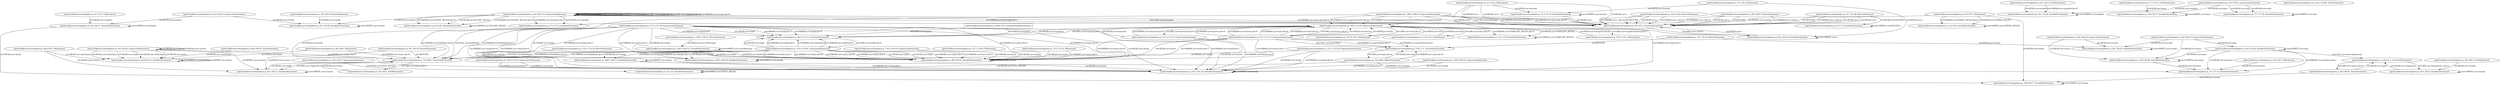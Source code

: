 digraph { "/opt/t/chalk/source/templates.js_1:0,1:179_VariableDeclaration"[shape=oval];"/opt/t/chalk/source/templates.js_2:0,2:53_VariableDeclaration"[shape=oval];"/opt/t/chalk/source/templates.js_3:0,3:56_VariableDeclaration"[shape=oval];"/opt/t/chalk/source/templates.js_4:0,4:82_VariableDeclaration"[shape=oval];"/opt/t/chalk/source/templates.js_6:0,17:3_VariableDeclaration"[shape=oval];"/opt/t/chalk/source/templates.js_19:0,32:1_FunctionDeclaration"[shape=oval];"/opt/t/chalk/source/templates.js_20:1,20:24_VariableDeclaration"[shape=oval];"/opt/t/chalk/source/templates.js_21:1,21:30_VariableDeclaration"[shape=oval];"/opt/t/chalk/source/templates.js_23:1,25:2_IfStatement"[shape=oval];"/opt/t/chalk/source/templates.js_24:2,24:62_ReturnStatement"[shape=oval];"/opt/t/chalk/source/templates.js_27:1,29:2_IfStatement"[shape=oval];"/opt/t/chalk/source/templates.js_28:2,28:67_ReturnStatement"[shape=oval];"/opt/t/chalk/source/templates.js_31:1,31:28_ReturnStatement"[shape=oval];"/opt/t/chalk/source/templates.js_34:0,51:1_FunctionDeclaration"[shape=oval];"/opt/t/chalk/source/templates.js_35:1,35:20_VariableDeclaration"[shape=oval];"/opt/t/chalk/source/templates.js_36:1,36:52_VariableDeclaration"[shape=oval];"/opt/t/chalk/source/templates.js_37:1,37:13_VariableDeclaration"[shape=oval];"/opt/t/chalk/source/templates.js_39:1,48:2_ForOfStatement"[shape=oval];"/opt/t/chalk/source/templates.js_39:6,39:17_VariableDeclaration"[shape=oval];"/opt/t/chalk/source/templates.js_40:2,40:31_VariableDeclaration"[shape=oval];"/opt/t/chalk/source/templates.js_41:2,47:3_IfStatement"[shape=oval];"/opt/t/chalk/source/templates.js_42:3,42:24_ExpressionStatement"[shape=oval];"/opt/t/chalk/source/templates.js_43:9,47:3_IfStatement"[shape=oval];"/opt/t/chalk/source/templates.js_44:3,44:115_ExpressionStatement"[shape=oval];"/opt/t/chalk/source/templates.js_46:3,46:91_ThrowStatement"[shape=oval];"/opt/t/chalk/source/templates.js_50:1,50:16_ReturnStatement"[shape=oval];"/opt/t/chalk/source/templates.js_53:0,71:1_FunctionDeclaration"[shape=oval];"/opt/t/chalk/source/templates.js_54:1,54:27_ExpressionStatement"[shape=oval];"/opt/t/chalk/source/templates.js_56:1,56:20_VariableDeclaration"[shape=oval];"/opt/t/chalk/source/templates.js_57:1,57:13_VariableDeclaration"[shape=oval];"/opt/t/chalk/source/templates.js_59:1,68:2_WhileStatement"[shape=oval];"/opt/t/chalk/source/templates.js_60:2,60:26_VariableDeclaration"[shape=oval];"/opt/t/chalk/source/templates.js_62:2,67:3_IfStatement"[shape=oval];"/opt/t/chalk/source/templates.js_63:3,63:49_VariableDeclaration"[shape=oval];"/opt/t/chalk/source/templates.js_64:3,64:33_ExpressionStatement"[shape=oval];"/opt/t/chalk/source/templates.js_66:3,66:24_ExpressionStatement"[shape=oval];"/opt/t/chalk/source/templates.js_70:1,70:16_ReturnStatement"[shape=oval];"/opt/t/chalk/source/templates.js_73:0,96:1_FunctionDeclaration"[shape=oval];"/opt/t/chalk/source/templates.js_74:1,74:20_VariableDeclaration"[shape=oval];"/opt/t/chalk/source/templates.js_76:1,80:2_ForOfStatement"[shape=oval];"/opt/t/chalk/source/templates.js_76:6,76:17_VariableDeclaration"[shape=oval];"/opt/t/chalk/source/templates.js_77:2,79:3_ForOfStatement"[shape=oval];"/opt/t/chalk/source/templates.js_77:7,77:18_VariableDeclaration"[shape=oval];"/opt/t/chalk/source/templates.js_78:3,78:61_ExpressionStatement"[shape=oval];"/opt/t/chalk/source/templates.js_82:1,82:21_VariableDeclaration"[shape=oval];"/opt/t/chalk/source/templates.js_83:1,93:2_ForOfStatement"[shape=oval];"/opt/t/chalk/source/templates.js_83:6,83:31_VariableDeclaration"[shape=oval];"/opt/t/chalk/source/templates.js_84:2,86:3_IfStatement"[shape=oval];"/opt/t/chalk/source/templates.js_88:2,90:3_IfStatement"[shape=oval];"/opt/t/chalk/source/templates.js_89:3,89:56_ThrowStatement"[shape=oval];"/opt/t/chalk/source/templates.js_92:2,92:83_ExpressionStatement"[shape=oval];"/opt/t/chalk/source/templates.js_95:1,95:16_ReturnStatement"[shape=oval];"/opt/t/chalk/source/templates.js_98:0,133:1_ExportDefaultDeclaration"[shape=box];"/opt/t/chalk/source/templates.js_98:15,133:1_FunctionDeclaration"[shape=oval];"/opt/t/chalk/source/templates.js_99:1,99:19_VariableDeclaration"[shape=oval];"/opt/t/chalk/source/templates.js_100:1,100:19_VariableDeclaration"[shape=oval];"/opt/t/chalk/source/templates.js_101:1,101:16_VariableDeclaration"[shape=oval];"/opt/t/chalk/source/templates.js_104:1,123:4_ExpressionStatement"[shape=oval];"/opt/t/chalk/source/templates.js_105:2,122:3_IfStatement"[shape=oval];"/opt/t/chalk/source/templates.js_106:3,106:41_ExpressionStatement"[shape=oval];"/opt/t/chalk/source/templates.js_107:9,122:3_IfStatement"[shape=oval];"/opt/t/chalk/source/templates.js_108:3,108:33_VariableDeclaration"[shape=oval];"/opt/t/chalk/source/templates.js_109:3,109:14_ExpressionStatement"[shape=oval];"/opt/t/chalk/source/templates.js_110:3,110:81_ExpressionStatement"[shape=oval];"/opt/t/chalk/source/templates.js_111:3,111:53_ExpressionStatement"[shape=oval];"/opt/t/chalk/source/templates.js_112:9,122:3_IfStatement"[shape=oval];"/opt/t/chalk/source/templates.js_113:3,115:4_IfStatement"[shape=oval];"/opt/t/chalk/source/templates.js_114:4,114:68_ThrowStatement"[shape=oval];"/opt/t/chalk/source/templates.js_117:3,117:58_ExpressionStatement"[shape=oval];"/opt/t/chalk/source/templates.js_118:3,118:14_ExpressionStatement"[shape=oval];"/opt/t/chalk/source/templates.js_119:3,119:16_ExpressionStatement"[shape=oval];"/opt/t/chalk/source/templates.js_121:3,121:25_ExpressionStatement"[shape=oval];"/opt/t/chalk/source/templates.js_125:1,125:29_ExpressionStatement"[shape=oval];"/opt/t/chalk/source/templates.js_127:1,130:2_IfStatement"[shape=oval];"/opt/t/chalk/source/templates.js_128:2,128:133_VariableDeclaration"[shape=oval];"/opt/t/chalk/source/templates.js_129:2,129:32_ThrowStatement"[shape=oval];"/opt/t/chalk/source/templates.js_132:1,132:24_ReturnStatement"[shape=oval]; "/opt/t/chalk/source/templates.js_1:0,1:179_VariableDeclaration" -> "/opt/t/chalk/source/templates.js_1:0,1:179_VariableDeclaration" [label="rel=WRITE,var=TEMPLATE_REGEX"];"/opt/t/chalk/source/templates.js_2:0,2:53_VariableDeclaration" -> "/opt/t/chalk/source/templates.js_2:0,2:53_VariableDeclaration" [label="rel=WRITE,var=STYLE_REGEX"];"/opt/t/chalk/source/templates.js_3:0,3:56_VariableDeclaration" -> "/opt/t/chalk/source/templates.js_3:0,3:56_VariableDeclaration" [label="rel=WRITE,var=STRING_REGEX"];"/opt/t/chalk/source/templates.js_4:0,4:82_VariableDeclaration" -> "/opt/t/chalk/source/templates.js_4:0,4:82_VariableDeclaration" [label="rel=WRITE,var=ESCAPE_REGEX"];"/opt/t/chalk/source/templates.js_6:0,17:3_VariableDeclaration" -> "/opt/t/chalk/source/templates.js_6:0,17:3_VariableDeclaration" [label="rel=WRITE,var=ESCAPES"];"/opt/t/chalk/source/templates.js_20:1,20:24_VariableDeclaration" -> "/opt/t/chalk/source/templates.js_20:1,20:24_VariableDeclaration" [label="rel=WRITE,var=u"];"/opt/t/chalk/source/templates.js_20:1,20:24_VariableDeclaration" -> "/opt/t/chalk/source/templates.js_19:0,32:1_FunctionDeclaration" [label="rel=READ,var=c"];"/opt/t/chalk/source/templates.js_21:1,21:30_VariableDeclaration" -> "/opt/t/chalk/source/templates.js_21:1,21:30_VariableDeclaration" [label="rel=WRITE,var=bracket"];"/opt/t/chalk/source/templates.js_21:1,21:30_VariableDeclaration" -> "/opt/t/chalk/source/templates.js_19:0,32:1_FunctionDeclaration" [label="rel=READ,var=c"];"/opt/t/chalk/source/templates.js_23:1,25:2_IfStatement" -> "/opt/t/chalk/source/templates.js_20:1,20:24_VariableDeclaration" [label="rel=READ,var=u"];"/opt/t/chalk/source/templates.js_23:1,25:2_IfStatement" -> "/opt/t/chalk/source/templates.js_21:1,21:30_VariableDeclaration" [label="rel=READ,var=bracket"];"/opt/t/chalk/source/templates.js_23:1,25:2_IfStatement" -> "/opt/t/chalk/source/templates.js_19:0,32:1_FunctionDeclaration" [label="rel=READ,var=c"];"/opt/t/chalk/source/templates.js_23:1,25:2_IfStatement" -> "/opt/t/chalk/source/templates.js_19:0,32:1_FunctionDeclaration" [label="rel=READ,var=c"];"/opt/t/chalk/source/templates.js_23:1,25:2_IfStatement" -> "/opt/t/chalk/source/templates.js_19:0,32:1_FunctionDeclaration" [label="rel=READ,var=c"];"/opt/t/chalk/source/templates.js_27:1,29:2_IfStatement" -> "/opt/t/chalk/source/templates.js_20:1,20:24_VariableDeclaration" [label="rel=READ,var=u"];"/opt/t/chalk/source/templates.js_27:1,29:2_IfStatement" -> "/opt/t/chalk/source/templates.js_21:1,21:30_VariableDeclaration" [label="rel=READ,var=bracket"];"/opt/t/chalk/source/templates.js_31:1,31:28_ReturnStatement" -> "/opt/t/chalk/source/templates.js_6:0,17:3_VariableDeclaration" [label="rel=READ,var=ESCAPES"];"/opt/t/chalk/source/templates.js_31:1,31:28_ReturnStatement" -> "/opt/t/chalk/source/templates.js_19:0,32:1_FunctionDeclaration" [label="rel=READ,var=c"];"/opt/t/chalk/source/templates.js_31:1,31:28_ReturnStatement" -> "/opt/t/chalk/source/templates.js_19:0,32:1_FunctionDeclaration" [label="rel=READ,var=c"];"/opt/t/chalk/source/templates.js_24:2,24:62_ReturnStatement" -> "/opt/t/chalk/source/templates.js_19:0,32:1_FunctionDeclaration" [label="rel=READ,var=c"];"/opt/t/chalk/source/templates.js_28:2,28:67_ReturnStatement" -> "/opt/t/chalk/source/templates.js_19:0,32:1_FunctionDeclaration" [label="rel=READ,var=c"];"/opt/t/chalk/source/templates.js_35:1,35:20_VariableDeclaration" -> "/opt/t/chalk/source/templates.js_35:1,35:20_VariableDeclaration" [label="rel=WRITE,var=results"];"/opt/t/chalk/source/templates.js_36:1,36:52_VariableDeclaration" -> "/opt/t/chalk/source/templates.js_36:1,36:52_VariableDeclaration" [label="rel=WRITE,var=chunks"];"/opt/t/chalk/source/templates.js_36:1,36:52_VariableDeclaration" -> "/opt/t/chalk/source/templates.js_34:0,51:1_FunctionDeclaration" [label="rel=READ,var=arguments_"];"/opt/t/chalk/source/templates.js_50:1,50:16_ReturnStatement" -> "/opt/t/chalk/source/templates.js_35:1,35:20_VariableDeclaration" [label="rel=READ,var=results"];"/opt/t/chalk/source/templates.js_39:6,39:17_VariableDeclaration" -> "/opt/t/chalk/source/templates.js_39:6,39:17_VariableDeclaration" [label="rel=WRITE,var=chunk"];"/opt/t/chalk/source/templates.js_39:1,48:2_ForOfStatement" -> "/opt/t/chalk/source/templates.js_36:1,36:52_VariableDeclaration" [label="rel=READ,var=chunks"];"/opt/t/chalk/source/templates.js_40:2,40:31_VariableDeclaration" -> "/opt/t/chalk/source/templates.js_40:2,40:31_VariableDeclaration" [label="rel=WRITE,var=number"];"/opt/t/chalk/source/templates.js_40:2,40:31_VariableDeclaration" -> "/opt/t/chalk/source/templates.js_39:6,39:17_VariableDeclaration" [label="rel=READ,var=chunk"];"/opt/t/chalk/source/templates.js_41:2,47:3_IfStatement" -> "/opt/t/chalk/source/templates.js_40:2,40:31_VariableDeclaration" [label="rel=READ,var=number"];"/opt/t/chalk/source/templates.js_43:9,47:3_IfStatement" -> "/opt/t/chalk/source/templates.js_37:1,37:13_VariableDeclaration" [label="rel=WRITE,var=matches"];"/opt/t/chalk/source/templates.js_43:9,47:3_IfStatement" -> "/opt/t/chalk/source/templates.js_39:6,39:17_VariableDeclaration" [label="rel=READ,var=chunk"];"/opt/t/chalk/source/templates.js_43:9,47:3_IfStatement" -> "/opt/t/chalk/source/templates.js_3:0,3:56_VariableDeclaration" [label="rel=READ,var=STRING_REGEX"];"/opt/t/chalk/source/templates.js_42:3,42:24_ExpressionStatement" -> "/opt/t/chalk/source/templates.js_35:1,35:20_VariableDeclaration" [label="rel=READ,var=results"];"/opt/t/chalk/source/templates.js_42:3,42:24_ExpressionStatement" -> "/opt/t/chalk/source/templates.js_40:2,40:31_VariableDeclaration" [label="rel=READ,var=number"];"/opt/t/chalk/source/templates.js_44:3,44:115_ExpressionStatement" -> "/opt/t/chalk/source/templates.js_35:1,35:20_VariableDeclaration" [label="rel=READ,var=results"];"/opt/t/chalk/source/templates.js_44:3,44:115_ExpressionStatement" -> "/opt/t/chalk/source/templates.js_37:1,37:13_VariableDeclaration" [label="rel=READ,var=matches"];"/opt/t/chalk/source/templates.js_44:3,44:115_ExpressionStatement" -> "/opt/t/chalk/source/templates.js_4:0,4:82_VariableDeclaration" [label="rel=READ,var=ESCAPE_REGEX"];"/opt/t/chalk/source/templates.js_44:3,44:115_ExpressionStatement" -> "/opt/t/chalk/source/templates.js_44:3,44:115_ExpressionStatement" [label="rel=READ,var=escape"];"/opt/t/chalk/source/templates.js_44:3,44:115_ExpressionStatement" -> "/opt/t/chalk/source/templates.js_19:0,32:1_FunctionDeclaration" [label="rel=CALL,var=unescape"];"/opt/t/chalk/source/templates.js_44:3,44:115_ExpressionStatement" -> "/opt/t/chalk/source/templates.js_44:3,44:115_ExpressionStatement" [label="rel=READ,var=escape"];"/opt/t/chalk/source/templates.js_44:3,44:115_ExpressionStatement" -> "/opt/t/chalk/source/templates.js_44:3,44:115_ExpressionStatement" [label="rel=READ,var=character"];"/opt/t/chalk/source/templates.js_46:3,46:91_ThrowStatement" -> "/opt/t/chalk/source/templates.js_39:6,39:17_VariableDeclaration" [label="rel=READ,var=chunk"];"/opt/t/chalk/source/templates.js_46:3,46:91_ThrowStatement" -> "/opt/t/chalk/source/templates.js_34:0,51:1_FunctionDeclaration" [label="rel=READ,var=name"];"/opt/t/chalk/source/templates.js_54:1,54:27_ExpressionStatement" -> "/opt/t/chalk/source/templates.js_2:0,2:53_VariableDeclaration" [label="rel=READ,var=STYLE_REGEX"];"/opt/t/chalk/source/templates.js_56:1,56:20_VariableDeclaration" -> "/opt/t/chalk/source/templates.js_56:1,56:20_VariableDeclaration" [label="rel=WRITE,var=results"];"/opt/t/chalk/source/templates.js_59:1,68:2_WhileStatement" -> "/opt/t/chalk/source/templates.js_57:1,57:13_VariableDeclaration" [label="rel=WRITE,var=matches"];"/opt/t/chalk/source/templates.js_59:1,68:2_WhileStatement" -> "/opt/t/chalk/source/templates.js_2:0,2:53_VariableDeclaration" [label="rel=READ,var=STYLE_REGEX"];"/opt/t/chalk/source/templates.js_59:1,68:2_WhileStatement" -> "/opt/t/chalk/source/templates.js_53:0,71:1_FunctionDeclaration" [label="rel=READ,var=style"];"/opt/t/chalk/source/templates.js_70:1,70:16_ReturnStatement" -> "/opt/t/chalk/source/templates.js_56:1,56:20_VariableDeclaration" [label="rel=READ,var=results"];"/opt/t/chalk/source/templates.js_60:2,60:26_VariableDeclaration" -> "/opt/t/chalk/source/templates.js_60:2,60:26_VariableDeclaration" [label="rel=WRITE,var=name"];"/opt/t/chalk/source/templates.js_60:2,60:26_VariableDeclaration" -> "/opt/t/chalk/source/templates.js_57:1,57:13_VariableDeclaration" [label="rel=READ,var=matches"];"/opt/t/chalk/source/templates.js_62:2,67:3_IfStatement" -> "/opt/t/chalk/source/templates.js_57:1,57:13_VariableDeclaration" [label="rel=READ,var=matches"];"/opt/t/chalk/source/templates.js_63:3,63:49_VariableDeclaration" -> "/opt/t/chalk/source/templates.js_63:3,63:49_VariableDeclaration" [label="rel=WRITE,var=args"];"/opt/t/chalk/source/templates.js_63:3,63:49_VariableDeclaration" -> "/opt/t/chalk/source/templates.js_34:0,51:1_FunctionDeclaration" [label="rel=CALL,var=parseArguments"];"/opt/t/chalk/source/templates.js_63:3,63:49_VariableDeclaration" -> "/opt/t/chalk/source/templates.js_60:2,60:26_VariableDeclaration" [label="rel=READ,var=name"];"/opt/t/chalk/source/templates.js_63:3,63:49_VariableDeclaration" -> "/opt/t/chalk/source/templates.js_57:1,57:13_VariableDeclaration" [label="rel=READ,var=matches"];"/opt/t/chalk/source/templates.js_64:3,64:33_ExpressionStatement" -> "/opt/t/chalk/source/templates.js_56:1,56:20_VariableDeclaration" [label="rel=READ,var=results"];"/opt/t/chalk/source/templates.js_64:3,64:33_ExpressionStatement" -> "/opt/t/chalk/source/templates.js_60:2,60:26_VariableDeclaration" [label="rel=READ,var=name"];"/opt/t/chalk/source/templates.js_64:3,64:33_ExpressionStatement" -> "/opt/t/chalk/source/templates.js_63:3,63:49_VariableDeclaration" [label="rel=READ,var=args"];"/opt/t/chalk/source/templates.js_66:3,66:24_ExpressionStatement" -> "/opt/t/chalk/source/templates.js_56:1,56:20_VariableDeclaration" [label="rel=READ,var=results"];"/opt/t/chalk/source/templates.js_66:3,66:24_ExpressionStatement" -> "/opt/t/chalk/source/templates.js_60:2,60:26_VariableDeclaration" [label="rel=READ,var=name"];"/opt/t/chalk/source/templates.js_74:1,74:20_VariableDeclaration" -> "/opt/t/chalk/source/templates.js_74:1,74:20_VariableDeclaration" [label="rel=WRITE,var=enabled"];"/opt/t/chalk/source/templates.js_82:1,82:21_VariableDeclaration" -> "/opt/t/chalk/source/templates.js_82:1,82:21_VariableDeclaration" [label="rel=WRITE,var=current"];"/opt/t/chalk/source/templates.js_82:1,82:21_VariableDeclaration" -> "/opt/t/chalk/source/templates.js_73:0,96:1_FunctionDeclaration" [label="rel=READ,var=chalk"];"/opt/t/chalk/source/templates.js_95:1,95:16_ReturnStatement" -> "/opt/t/chalk/source/templates.js_82:1,82:21_VariableDeclaration" [label="rel=READ,var=current"];"/opt/t/chalk/source/templates.js_76:6,76:17_VariableDeclaration" -> "/opt/t/chalk/source/templates.js_76:6,76:17_VariableDeclaration" [label="rel=WRITE,var=layer"];"/opt/t/chalk/source/templates.js_76:1,80:2_ForOfStatement" -> "/opt/t/chalk/source/templates.js_73:0,96:1_FunctionDeclaration" [label="rel=READ,var=styles"];"/opt/t/chalk/source/templates.js_77:7,77:18_VariableDeclaration" -> "/opt/t/chalk/source/templates.js_77:7,77:18_VariableDeclaration" [label="rel=WRITE,var=style"];"/opt/t/chalk/source/templates.js_77:2,79:3_ForOfStatement" -> "/opt/t/chalk/source/templates.js_76:6,76:17_VariableDeclaration" [label="rel=READ,var=layer"];"/opt/t/chalk/source/templates.js_78:3,78:61_ExpressionStatement" -> "/opt/t/chalk/source/templates.js_74:1,74:20_VariableDeclaration" [label="rel=READ,var=enabled"];"/opt/t/chalk/source/templates.js_78:3,78:61_ExpressionStatement" -> "/opt/t/chalk/source/templates.js_77:7,77:18_VariableDeclaration" [label="rel=READ,var=style"];"/opt/t/chalk/source/templates.js_78:3,78:61_ExpressionStatement" -> "/opt/t/chalk/source/templates.js_76:6,76:17_VariableDeclaration" [label="rel=READ,var=layer"];"/opt/t/chalk/source/templates.js_78:3,78:61_ExpressionStatement" -> "/opt/t/chalk/source/templates.js_77:7,77:18_VariableDeclaration" [label="rel=READ,var=style"];"/opt/t/chalk/source/templates.js_83:6,83:31_VariableDeclaration" -> "/opt/t/chalk/source/templates.js_83:6,83:31_VariableDeclaration" [label="rel=WRITE,var=styleName"];"/opt/t/chalk/source/templates.js_83:6,83:31_VariableDeclaration" -> "/opt/t/chalk/source/templates.js_83:6,83:31_VariableDeclaration" [label="rel=WRITE,var=styles"];"/opt/t/chalk/source/templates.js_83:1,93:2_ForOfStatement" -> "/opt/t/chalk/source/templates.js_74:1,74:20_VariableDeclaration" [label="rel=READ,var=enabled"];"/opt/t/chalk/source/templates.js_84:2,86:3_IfStatement" -> "/opt/t/chalk/source/templates.js_83:6,83:31_VariableDeclaration" [label="rel=READ,var=styles"];"/opt/t/chalk/source/templates.js_88:2,90:3_IfStatement" -> "/opt/t/chalk/source/templates.js_83:6,83:31_VariableDeclaration" [label="rel=READ,var=styleName"];"/opt/t/chalk/source/templates.js_88:2,90:3_IfStatement" -> "/opt/t/chalk/source/templates.js_82:1,82:21_VariableDeclaration" [label="rel=READ,var=current"];"/opt/t/chalk/source/templates.js_92:2,92:83_ExpressionStatement" -> "/opt/t/chalk/source/templates.js_82:1,82:21_VariableDeclaration" [label="rel=WRITE,var=current"];"/opt/t/chalk/source/templates.js_92:2,92:83_ExpressionStatement" -> "/opt/t/chalk/source/templates.js_83:6,83:31_VariableDeclaration" [label="rel=READ,var=styles"];"/opt/t/chalk/source/templates.js_92:2,92:83_ExpressionStatement" -> "/opt/t/chalk/source/templates.js_92:2,92:83_ExpressionStatement" [label="rel=READ,var=current"];"/opt/t/chalk/source/templates.js_92:2,92:83_ExpressionStatement" -> "/opt/t/chalk/source/templates.js_83:6,83:31_VariableDeclaration" [label="rel=READ,var=styleName"];"/opt/t/chalk/source/templates.js_92:2,92:83_ExpressionStatement" -> "/opt/t/chalk/source/templates.js_83:6,83:31_VariableDeclaration" [label="rel=READ,var=styles"];"/opt/t/chalk/source/templates.js_92:2,92:83_ExpressionStatement" -> "/opt/t/chalk/source/templates.js_92:2,92:83_ExpressionStatement" [label="rel=READ,var=current"];"/opt/t/chalk/source/templates.js_92:2,92:83_ExpressionStatement" -> "/opt/t/chalk/source/templates.js_83:6,83:31_VariableDeclaration" [label="rel=READ,var=styleName"];"/opt/t/chalk/source/templates.js_89:3,89:56_ThrowStatement" -> "/opt/t/chalk/source/templates.js_83:6,83:31_VariableDeclaration" [label="rel=READ,var=styleName"];"/opt/t/chalk/source/templates.js_99:1,99:19_VariableDeclaration" -> "/opt/t/chalk/source/templates.js_99:1,99:19_VariableDeclaration" [label="rel=WRITE,var=styles"];"/opt/t/chalk/source/templates.js_100:1,100:19_VariableDeclaration" -> "/opt/t/chalk/source/templates.js_100:1,100:19_VariableDeclaration" [label="rel=WRITE,var=chunks"];"/opt/t/chalk/source/templates.js_101:1,101:16_VariableDeclaration" -> "/opt/t/chalk/source/templates.js_101:1,101:16_VariableDeclaration" [label="rel=WRITE,var=chunk"];"/opt/t/chalk/source/templates.js_104:1,123:4_ExpressionStatement" -> "/opt/t/chalk/source/templates.js_98:15,133:1_FunctionDeclaration" [label="rel=READ,var=temporary"];"/opt/t/chalk/source/templates.js_104:1,123:4_ExpressionStatement" -> "/opt/t/chalk/source/templates.js_1:0,1:179_VariableDeclaration" [label="rel=READ,var=TEMPLATE_REGEX"];"/opt/t/chalk/source/templates.js_125:1,125:29_ExpressionStatement" -> "/opt/t/chalk/source/templates.js_100:1,100:19_VariableDeclaration" [label="rel=READ,var=chunks"];"/opt/t/chalk/source/templates.js_125:1,125:29_ExpressionStatement" -> "/opt/t/chalk/source/templates.js_101:1,101:16_VariableDeclaration" [label="rel=READ,var=chunk"];"/opt/t/chalk/source/templates.js_127:1,130:2_IfStatement" -> "/opt/t/chalk/source/templates.js_99:1,99:19_VariableDeclaration" [label="rel=READ,var=styles"];"/opt/t/chalk/source/templates.js_132:1,132:24_ReturnStatement" -> "/opt/t/chalk/source/templates.js_100:1,100:19_VariableDeclaration" [label="rel=READ,var=chunks"];"/opt/t/chalk/source/templates.js_105:2,122:3_IfStatement" -> "/opt/t/chalk/source/templates.js_104:1,123:4_ExpressionStatement" [label="rel=READ,var=escapeCharacter"];"/opt/t/chalk/source/templates.js_107:9,122:3_IfStatement" -> "/opt/t/chalk/source/templates.js_104:1,123:4_ExpressionStatement" [label="rel=READ,var=style"];"/opt/t/chalk/source/templates.js_112:9,122:3_IfStatement" -> "/opt/t/chalk/source/templates.js_104:1,123:4_ExpressionStatement" [label="rel=READ,var=close"];"/opt/t/chalk/source/templates.js_106:3,106:41_ExpressionStatement" -> "/opt/t/chalk/source/templates.js_101:1,101:16_VariableDeclaration" [label="rel=READ,var=chunk"];"/opt/t/chalk/source/templates.js_106:3,106:41_ExpressionStatement" -> "/opt/t/chalk/source/templates.js_19:0,32:1_FunctionDeclaration" [label="rel=CALL,var=unescape"];"/opt/t/chalk/source/templates.js_106:3,106:41_ExpressionStatement" -> "/opt/t/chalk/source/templates.js_104:1,123:4_ExpressionStatement" [label="rel=READ,var=escapeCharacter"];"/opt/t/chalk/source/templates.js_108:3,108:33_VariableDeclaration" -> "/opt/t/chalk/source/templates.js_108:3,108:33_VariableDeclaration" [label="rel=WRITE,var=string"];"/opt/t/chalk/source/templates.js_108:3,108:33_VariableDeclaration" -> "/opt/t/chalk/source/templates.js_101:1,101:16_VariableDeclaration" [label="rel=READ,var=chunk"];"/opt/t/chalk/source/templates.js_109:3,109:14_ExpressionStatement" -> "/opt/t/chalk/source/templates.js_101:1,101:16_VariableDeclaration" [label="rel=WRITE,var=chunk"];"/opt/t/chalk/source/templates.js_110:3,110:81_ExpressionStatement" -> "/opt/t/chalk/source/templates.js_100:1,100:19_VariableDeclaration" [label="rel=READ,var=chunks"];"/opt/t/chalk/source/templates.js_110:3,110:81_ExpressionStatement" -> "/opt/t/chalk/source/templates.js_99:1,99:19_VariableDeclaration" [label="rel=READ,var=styles"];"/opt/t/chalk/source/templates.js_110:3,110:81_ExpressionStatement" -> "/opt/t/chalk/source/templates.js_108:3,108:33_VariableDeclaration" [label="rel=READ,var=string"];"/opt/t/chalk/source/templates.js_110:3,110:81_ExpressionStatement" -> "/opt/t/chalk/source/templates.js_73:0,96:1_FunctionDeclaration" [label="rel=CALL,var=buildStyle"];"/opt/t/chalk/source/templates.js_110:3,110:81_ExpressionStatement" -> "/opt/t/chalk/source/templates.js_98:15,133:1_FunctionDeclaration" [label="rel=READ,var=chalk"];"/opt/t/chalk/source/templates.js_110:3,110:81_ExpressionStatement" -> "/opt/t/chalk/source/templates.js_99:1,99:19_VariableDeclaration" [label="rel=READ,var=styles"];"/opt/t/chalk/source/templates.js_110:3,110:81_ExpressionStatement" -> "/opt/t/chalk/source/templates.js_108:3,108:33_VariableDeclaration" [label="rel=READ,var=string"];"/opt/t/chalk/source/templates.js_111:3,111:53_ExpressionStatement" -> "/opt/t/chalk/source/templates.js_99:1,99:19_VariableDeclaration" [label="rel=READ,var=styles"];"/opt/t/chalk/source/templates.js_111:3,111:53_ExpressionStatement" -> "/opt/t/chalk/source/templates.js_104:1,123:4_ExpressionStatement" [label="rel=READ,var=inverse"];"/opt/t/chalk/source/templates.js_111:3,111:53_ExpressionStatement" -> "/opt/t/chalk/source/templates.js_53:0,71:1_FunctionDeclaration" [label="rel=CALL,var=parseStyle"];"/opt/t/chalk/source/templates.js_111:3,111:53_ExpressionStatement" -> "/opt/t/chalk/source/templates.js_104:1,123:4_ExpressionStatement" [label="rel=READ,var=style"];"/opt/t/chalk/source/templates.js_113:3,115:4_IfStatement" -> "/opt/t/chalk/source/templates.js_99:1,99:19_VariableDeclaration" [label="rel=READ,var=styles"];"/opt/t/chalk/source/templates.js_117:3,117:58_ExpressionStatement" -> "/opt/t/chalk/source/templates.js_100:1,100:19_VariableDeclaration" [label="rel=READ,var=chunks"];"/opt/t/chalk/source/templates.js_117:3,117:58_ExpressionStatement" -> "/opt/t/chalk/source/templates.js_73:0,96:1_FunctionDeclaration" [label="rel=CALL,var=buildStyle"];"/opt/t/chalk/source/templates.js_117:3,117:58_ExpressionStatement" -> "/opt/t/chalk/source/templates.js_98:15,133:1_FunctionDeclaration" [label="rel=READ,var=chalk"];"/opt/t/chalk/source/templates.js_117:3,117:58_ExpressionStatement" -> "/opt/t/chalk/source/templates.js_99:1,99:19_VariableDeclaration" [label="rel=READ,var=styles"];"/opt/t/chalk/source/templates.js_117:3,117:58_ExpressionStatement" -> "/opt/t/chalk/source/templates.js_101:1,101:16_VariableDeclaration" [label="rel=READ,var=chunk"];"/opt/t/chalk/source/templates.js_118:3,118:14_ExpressionStatement" -> "/opt/t/chalk/source/templates.js_101:1,101:16_VariableDeclaration" [label="rel=WRITE,var=chunk"];"/opt/t/chalk/source/templates.js_119:3,119:16_ExpressionStatement" -> "/opt/t/chalk/source/templates.js_99:1,99:19_VariableDeclaration" [label="rel=READ,var=styles"];"/opt/t/chalk/source/templates.js_121:3,121:25_ExpressionStatement" -> "/opt/t/chalk/source/templates.js_101:1,101:16_VariableDeclaration" [label="rel=READ,var=chunk"];"/opt/t/chalk/source/templates.js_121:3,121:25_ExpressionStatement" -> "/opt/t/chalk/source/templates.js_104:1,123:4_ExpressionStatement" [label="rel=READ,var=character"];"/opt/t/chalk/source/templates.js_128:2,128:133_VariableDeclaration" -> "/opt/t/chalk/source/templates.js_128:2,128:133_VariableDeclaration" [label="rel=WRITE,var=errorMessage"];"/opt/t/chalk/source/templates.js_128:2,128:133_VariableDeclaration" -> "/opt/t/chalk/source/templates.js_99:1,99:19_VariableDeclaration" [label="rel=READ,var=styles"];"/opt/t/chalk/source/templates.js_128:2,128:133_VariableDeclaration" -> "/opt/t/chalk/source/templates.js_99:1,99:19_VariableDeclaration" [label="rel=READ,var=styles"];"/opt/t/chalk/source/templates.js_129:2,129:32_ThrowStatement" -> "/opt/t/chalk/source/templates.js_128:2,128:133_VariableDeclaration" [label="rel=READ,var=errorMessage"];"/opt/t/chalk/source/templates.js_19:0,32:1_FunctionDeclaration" -> "/opt/t/chalk/source/templates.js_20:1,20:24_VariableDeclaration" [label="rel=ARG,var=c,idx=0"];"/opt/t/chalk/source/templates.js_24:2,24:62_ReturnStatement" -> "/opt/t/chalk/source/templates.js_19:0,32:1_FunctionDeclaration" [label="rel=RETURN"];"/opt/t/chalk/source/templates.js_24:2,24:62_ReturnStatement" -> "/opt/t/chalk/source/templates.js_19:0,32:1_FunctionDeclaration" [label="rel=PARAM,var=c,idx=0"];"/opt/t/chalk/source/templates.js_24:2,24:62_ReturnStatement" -> "/opt/t/chalk/source/templates.js_19:0,32:1_FunctionDeclaration" [label="rel=PARAM,var=c,idx=0"];"/opt/t/chalk/source/templates.js_28:2,28:67_ReturnStatement" -> "/opt/t/chalk/source/templates.js_19:0,32:1_FunctionDeclaration" [label="rel=RETURN"];"/opt/t/chalk/source/templates.js_28:2,28:67_ReturnStatement" -> "/opt/t/chalk/source/templates.js_19:0,32:1_FunctionDeclaration" [label="rel=PARAM,var=c,idx=0"];"/opt/t/chalk/source/templates.js_28:2,28:67_ReturnStatement" -> "/opt/t/chalk/source/templates.js_19:0,32:1_FunctionDeclaration" [label="rel=PARAM,var=c,idx=0"];"/opt/t/chalk/source/templates.js_31:1,31:28_ReturnStatement" -> "/opt/t/chalk/source/templates.js_19:0,32:1_FunctionDeclaration" [label="rel=RETURN"];"/opt/t/chalk/source/templates.js_31:1,31:28_ReturnStatement" -> "/opt/t/chalk/source/templates.js_19:0,32:1_FunctionDeclaration" [label="rel=PARAM,var=c,idx=0"];"/opt/t/chalk/source/templates.js_34:0,51:1_FunctionDeclaration" -> "/opt/t/chalk/source/templates.js_46:3,46:91_ThrowStatement" [label="rel=ARG,var=name,idx=0"];"/opt/t/chalk/source/templates.js_34:0,51:1_FunctionDeclaration" -> "/opt/t/chalk/source/templates.js_36:1,36:52_VariableDeclaration" [label="rel=ARG,var=arguments_,idx=1"];"/opt/t/chalk/source/templates.js_43:9,47:3_IfStatement" -> "/opt/t/chalk/source/templates.js_3:0,3:56_VariableDeclaration" [label="rel=PARAM,var=STRING_REGEX,idx=0"];"/opt/t/chalk/source/templates.js_44:3,44:115_ExpressionStatement" -> "/opt/t/chalk/source/templates.js_37:1,37:13_VariableDeclaration" [label="rel=PARAM,var=matches,idx=0"];"/opt/t/chalk/source/templates.js_44:3,44:115_ExpressionStatement" -> "/opt/t/chalk/source/templates.js_4:0,4:82_VariableDeclaration" [label="rel=PARAM,var=ESCAPE_REGEX,idx=0"];"/opt/t/chalk/source/templates.js_44:3,44:115_ExpressionStatement" -> "/opt/t/chalk/source/templates.js_19:0,32:1_FunctionDeclaration" [label="rel=PARAM,var=unescape,idx=0"];"/opt/t/chalk/source/templates.js_44:3,44:115_ExpressionStatement" -> "/opt/t/chalk/source/templates.js_4:0,4:82_VariableDeclaration" [label="rel=PARAM,var=ESCAPE_REGEX,idx=0"];"/opt/t/chalk/source/templates.js_44:3,44:115_ExpressionStatement" -> "/opt/t/chalk/source/templates.js_19:0,32:1_FunctionDeclaration" [label="rel=PARAM,var=unescape,idx=1"];"/opt/t/chalk/source/templates.js_44:3,44:115_ExpressionStatement" -> "/opt/t/chalk/source/templates.js_44:3,44:115_ExpressionStatement" [label="rel=ARG,var=escape,idx=1"];"/opt/t/chalk/source/templates.js_44:3,44:115_ExpressionStatement" -> "/opt/t/chalk/source/templates.js_44:3,44:115_ExpressionStatement" [label="rel=ARG,var=character,idx=2"];"/opt/t/chalk/source/templates.js_44:3,44:115_ExpressionStatement" -> "/opt/t/chalk/source/templates.js_44:3,44:115_ExpressionStatement" [label="rel=PARAM,var=escape,idx=0"];"/opt/t/chalk/source/templates.js_53:0,71:1_FunctionDeclaration" -> "/opt/t/chalk/source/templates.js_59:1,68:2_WhileStatement" [label="rel=ARG,var=style,idx=0"];"/opt/t/chalk/source/templates.js_59:1,68:2_WhileStatement" -> "/opt/t/chalk/source/templates.js_53:0,71:1_FunctionDeclaration" [label="rel=PARAM,var=style,idx=0"];"/opt/t/chalk/source/templates.js_63:3,63:49_VariableDeclaration" -> "/opt/t/chalk/source/templates.js_57:1,57:13_VariableDeclaration" [label="rel=PARAM,var=matches,idx=1"];"/opt/t/chalk/source/templates.js_70:1,70:16_ReturnStatement" -> "/opt/t/chalk/source/templates.js_53:0,71:1_FunctionDeclaration" [label="rel=RETURN"];"/opt/t/chalk/source/templates.js_73:0,96:1_FunctionDeclaration" -> "/opt/t/chalk/source/templates.js_82:1,82:21_VariableDeclaration" [label="rel=ARG,var=chalk,idx=0"];"/opt/t/chalk/source/templates.js_73:0,96:1_FunctionDeclaration" -> "/opt/t/chalk/source/templates.js_76:1,80:2_ForOfStatement" [label="rel=ARG,var=styles,idx=1"];"/opt/t/chalk/source/templates.js_83:1,93:2_ForOfStatement" -> "/opt/t/chalk/source/templates.js_74:1,74:20_VariableDeclaration" [label="rel=PARAM,var=enabled,idx=0"];"/opt/t/chalk/source/templates.js_84:2,86:3_IfStatement" -> "/opt/t/chalk/source/templates.js_73:0,96:1_FunctionDeclaration" [label="rel=PARAM,var=styles,idx=0"];"/opt/t/chalk/source/templates.js_92:2,92:83_ExpressionStatement" -> "/opt/t/chalk/source/templates.js_73:0,96:1_FunctionDeclaration" [label="rel=PARAM,var=styles,idx=0"];"/opt/t/chalk/source/templates.js_95:1,95:16_ReturnStatement" -> "/opt/t/chalk/source/templates.js_73:0,96:1_FunctionDeclaration" [label="rel=RETURN"];"/opt/t/chalk/source/templates.js_98:15,133:1_FunctionDeclaration" -> "/opt/t/chalk/source/templates.js_110:3,110:81_ExpressionStatement" [label="rel=ARG,var=chalk,idx=0"];"/opt/t/chalk/source/templates.js_98:15,133:1_FunctionDeclaration" -> "/opt/t/chalk/source/templates.js_104:1,123:4_ExpressionStatement" [label="rel=ARG,var=temporary,idx=1"];"/opt/t/chalk/source/templates.js_104:1,123:4_ExpressionStatement" -> "/opt/t/chalk/source/templates.js_1:0,1:179_VariableDeclaration" [label="rel=PARAM,var=TEMPLATE_REGEX,idx=0"];"/opt/t/chalk/source/templates.js_106:3,106:41_ExpressionStatement" -> "/opt/t/chalk/source/templates.js_101:1,101:16_VariableDeclaration" [label="rel=PARAM,var=chunk,idx=1"];"/opt/t/chalk/source/templates.js_106:3,106:41_ExpressionStatement" -> "/opt/t/chalk/source/templates.js_19:0,32:1_FunctionDeclaration" [label="rel=PARAM,var=unescape,idx=1"];"/opt/t/chalk/source/templates.js_108:3,108:33_VariableDeclaration" -> "/opt/t/chalk/source/templates.js_101:1,101:16_VariableDeclaration" [label="rel=PARAM,var=chunk,idx=1"];"/opt/t/chalk/source/templates.js_109:3,109:14_ExpressionStatement" -> "/opt/t/chalk/source/templates.js_101:1,101:16_VariableDeclaration" [label="rel=PARAM,var=chunk,idx=1"];"/opt/t/chalk/source/templates.js_110:3,110:81_ExpressionStatement" -> "/opt/t/chalk/source/templates.js_100:1,100:19_VariableDeclaration" [label="rel=PARAM,var=chunks,idx=1"];"/opt/t/chalk/source/templates.js_110:3,110:81_ExpressionStatement" -> "/opt/t/chalk/source/templates.js_99:1,99:19_VariableDeclaration" [label="rel=PARAM,var=styles,idx=1"];"/opt/t/chalk/source/templates.js_110:3,110:81_ExpressionStatement" -> "/opt/t/chalk/source/templates.js_73:0,96:1_FunctionDeclaration" [label="rel=PARAM,var=buildStyle,idx=1"];"/opt/t/chalk/source/templates.js_110:3,110:81_ExpressionStatement" -> "/opt/t/chalk/source/templates.js_98:15,133:1_FunctionDeclaration" [label="rel=PARAM,var=chalk,idx=1"];"/opt/t/chalk/source/templates.js_110:3,110:81_ExpressionStatement" -> "/opt/t/chalk/source/templates.js_99:1,99:19_VariableDeclaration" [label="rel=PARAM,var=styles,idx=1"];"/opt/t/chalk/source/templates.js_111:3,111:53_ExpressionStatement" -> "/opt/t/chalk/source/templates.js_99:1,99:19_VariableDeclaration" [label="rel=PARAM,var=styles,idx=1"];"/opt/t/chalk/source/templates.js_111:3,111:53_ExpressionStatement" -> "/opt/t/chalk/source/templates.js_99:1,99:19_VariableDeclaration" [label="rel=PARAM,var=styles,idx=1"];"/opt/t/chalk/source/templates.js_111:3,111:53_ExpressionStatement" -> "/opt/t/chalk/source/templates.js_53:0,71:1_FunctionDeclaration" [label="rel=PARAM,var=parseStyle,idx=1"];"/opt/t/chalk/source/templates.js_113:3,115:4_IfStatement" -> "/opt/t/chalk/source/templates.js_99:1,99:19_VariableDeclaration" [label="rel=PARAM,var=styles,idx=1"];"/opt/t/chalk/source/templates.js_117:3,117:58_ExpressionStatement" -> "/opt/t/chalk/source/templates.js_100:1,100:19_VariableDeclaration" [label="rel=PARAM,var=chunks,idx=1"];"/opt/t/chalk/source/templates.js_117:3,117:58_ExpressionStatement" -> "/opt/t/chalk/source/templates.js_73:0,96:1_FunctionDeclaration" [label="rel=PARAM,var=buildStyle,idx=1"];"/opt/t/chalk/source/templates.js_117:3,117:58_ExpressionStatement" -> "/opt/t/chalk/source/templates.js_98:15,133:1_FunctionDeclaration" [label="rel=PARAM,var=chalk,idx=1"];"/opt/t/chalk/source/templates.js_117:3,117:58_ExpressionStatement" -> "/opt/t/chalk/source/templates.js_99:1,99:19_VariableDeclaration" [label="rel=PARAM,var=styles,idx=1"];"/opt/t/chalk/source/templates.js_117:3,117:58_ExpressionStatement" -> "/opt/t/chalk/source/templates.js_101:1,101:16_VariableDeclaration" [label="rel=PARAM,var=chunk,idx=1"];"/opt/t/chalk/source/templates.js_118:3,118:14_ExpressionStatement" -> "/opt/t/chalk/source/templates.js_101:1,101:16_VariableDeclaration" [label="rel=PARAM,var=chunk,idx=1"];"/opt/t/chalk/source/templates.js_119:3,119:16_ExpressionStatement" -> "/opt/t/chalk/source/templates.js_99:1,99:19_VariableDeclaration" [label="rel=PARAM,var=styles,idx=1"];"/opt/t/chalk/source/templates.js_121:3,121:25_ExpressionStatement" -> "/opt/t/chalk/source/templates.js_101:1,101:16_VariableDeclaration" [label="rel=PARAM,var=chunk,idx=1"];"/opt/t/chalk/source/templates.js_104:1,123:4_ExpressionStatement" -> "/opt/t/chalk/source/templates.js_105:2,122:3_IfStatement" [label="rel=ARG,var=escapeCharacter,idx=1"];"/opt/t/chalk/source/templates.js_104:1,123:4_ExpressionStatement" -> "/opt/t/chalk/source/templates.js_111:3,111:53_ExpressionStatement" [label="rel=ARG,var=inverse,idx=2"];"/opt/t/chalk/source/templates.js_104:1,123:4_ExpressionStatement" -> "/opt/t/chalk/source/templates.js_107:9,122:3_IfStatement" [label="rel=ARG,var=style,idx=3"];"/opt/t/chalk/source/templates.js_104:1,123:4_ExpressionStatement" -> "/opt/t/chalk/source/templates.js_112:9,122:3_IfStatement" [label="rel=ARG,var=close,idx=4"];"/opt/t/chalk/source/templates.js_104:1,123:4_ExpressionStatement" -> "/opt/t/chalk/source/templates.js_121:3,121:25_ExpressionStatement" [label="rel=ARG,var=character,idx=5"];"/opt/t/chalk/source/templates.js_106:3,106:41_ExpressionStatement" -> "/opt/t/chalk/source/templates.js_19:0,32:1_FunctionDeclaration" [label="rel=PARAM,var=unescape,idx=0"];"/opt/t/chalk/source/templates.js_106:3,106:41_ExpressionStatement" -> "/opt/t/chalk/source/templates.js_104:1,123:4_ExpressionStatement" [label="rel=PARAM,var=escapeCharacter,idx=0"];"/opt/t/chalk/source/templates.js_106:3,106:41_ExpressionStatement" -> "/opt/t/chalk/source/templates.js_104:1,123:4_ExpressionStatement" [label="rel=PARAM,var=escapeCharacter,idx=0"];"/opt/t/chalk/source/templates.js_110:3,110:81_ExpressionStatement" -> "/opt/t/chalk/source/templates.js_99:1,99:19_VariableDeclaration" [label="rel=PARAM,var=styles,idx=0"];"/opt/t/chalk/source/templates.js_110:3,110:81_ExpressionStatement" -> "/opt/t/chalk/source/templates.js_73:0,96:1_FunctionDeclaration" [label="rel=PARAM,var=buildStyle,idx=0"];"/opt/t/chalk/source/templates.js_110:3,110:81_ExpressionStatement" -> "/opt/t/chalk/source/templates.js_98:15,133:1_FunctionDeclaration" [label="rel=PARAM,var=chalk,idx=0"];"/opt/t/chalk/source/templates.js_110:3,110:81_ExpressionStatement" -> "/opt/t/chalk/source/templates.js_99:1,99:19_VariableDeclaration" [label="rel=PARAM,var=styles,idx=0"];"/opt/t/chalk/source/templates.js_110:3,110:81_ExpressionStatement" -> "/opt/t/chalk/source/templates.js_98:15,133:1_FunctionDeclaration" [label="rel=PARAM,var=chalk,idx=0"];"/opt/t/chalk/source/templates.js_110:3,110:81_ExpressionStatement" -> "/opt/t/chalk/source/templates.js_99:1,99:19_VariableDeclaration" [label="rel=PARAM,var=styles,idx=1"];"/opt/t/chalk/source/templates.js_111:3,111:53_ExpressionStatement" -> "/opt/t/chalk/source/templates.js_104:1,123:4_ExpressionStatement" [label="rel=PARAM,var=inverse,idx=0"];"/opt/t/chalk/source/templates.js_111:3,111:53_ExpressionStatement" -> "/opt/t/chalk/source/templates.js_104:1,123:4_ExpressionStatement" [label="rel=PARAM,var=inverse,idx=0"];"/opt/t/chalk/source/templates.js_111:3,111:53_ExpressionStatement" -> "/opt/t/chalk/source/templates.js_99:1,99:19_VariableDeclaration" [label="rel=PARAM,var=styles,idx=0"];"/opt/t/chalk/source/templates.js_111:3,111:53_ExpressionStatement" -> "/opt/t/chalk/source/templates.js_53:0,71:1_FunctionDeclaration" [label="rel=PARAM,var=parseStyle,idx=0"];"/opt/t/chalk/source/templates.js_111:3,111:53_ExpressionStatement" -> "/opt/t/chalk/source/templates.js_104:1,123:4_ExpressionStatement" [label="rel=PARAM,var=style,idx=0"];"/opt/t/chalk/source/templates.js_111:3,111:53_ExpressionStatement" -> "/opt/t/chalk/source/templates.js_104:1,123:4_ExpressionStatement" [label="rel=PARAM,var=style,idx=0"];"/opt/t/chalk/source/templates.js_117:3,117:58_ExpressionStatement" -> "/opt/t/chalk/source/templates.js_73:0,96:1_FunctionDeclaration" [label="rel=PARAM,var=buildStyle,idx=0"];"/opt/t/chalk/source/templates.js_117:3,117:58_ExpressionStatement" -> "/opt/t/chalk/source/templates.js_98:15,133:1_FunctionDeclaration" [label="rel=PARAM,var=chalk,idx=0"];"/opt/t/chalk/source/templates.js_117:3,117:58_ExpressionStatement" -> "/opt/t/chalk/source/templates.js_99:1,99:19_VariableDeclaration" [label="rel=PARAM,var=styles,idx=0"];"/opt/t/chalk/source/templates.js_117:3,117:58_ExpressionStatement" -> "/opt/t/chalk/source/templates.js_101:1,101:16_VariableDeclaration" [label="rel=PARAM,var=chunk,idx=0"];"/opt/t/chalk/source/templates.js_117:3,117:58_ExpressionStatement" -> "/opt/t/chalk/source/templates.js_101:1,101:16_VariableDeclaration" [label="rel=PARAM,var=chunk,idx=0"];"/opt/t/chalk/source/templates.js_117:3,117:58_ExpressionStatement" -> "/opt/t/chalk/source/templates.js_98:15,133:1_FunctionDeclaration" [label="rel=PARAM,var=chalk,idx=0"];"/opt/t/chalk/source/templates.js_117:3,117:58_ExpressionStatement" -> "/opt/t/chalk/source/templates.js_99:1,99:19_VariableDeclaration" [label="rel=PARAM,var=styles,idx=1"];"/opt/t/chalk/source/templates.js_121:3,121:25_ExpressionStatement" -> "/opt/t/chalk/source/templates.js_104:1,123:4_ExpressionStatement" [label="rel=PARAM,var=character,idx=0"];"/opt/t/chalk/source/templates.js_125:1,125:29_ExpressionStatement" -> "/opt/t/chalk/source/templates.js_101:1,101:16_VariableDeclaration" [label="rel=PARAM,var=chunk,idx=0"];"/opt/t/chalk/source/templates.js_98:0,133:1_ExportDefaultDeclaration" -> "/opt/t/chalk/source/templates.js_98:15,133:1_FunctionDeclaration" [label="rel=EXP,var=template"];"/opt/t/chalk/source/templates.js_98:0,133:1_ExportDefaultDeclaration" -> "/opt/t/chalk/source/templates.js_98:15,133:1_FunctionDeclaration" [label="rel=EXP,var=template"] }
